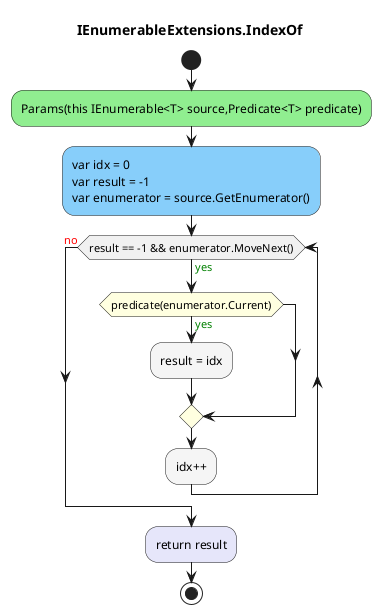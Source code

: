 @startuml IEnumerableExtensions.IndexOf
title IEnumerableExtensions.IndexOf
start
#LightGreen:Params(this IEnumerable<T> source,Predicate<T> predicate);
#LightSkyBlue:var idx = 0\nvar result = -1\nvar enumerator = source.GetEnumerator();
while (result == -1 && enumerator.MoveNext()) is (<color:green>yes)
        #LightYellow:if (predicate(enumerator.Current)) then (<color:green>yes)
                #WhiteSmoke:result = idx;
        endif
        #WhiteSmoke:idx++;
endwhile (<color:red>no)
#Lavender:return result;
stop
@enduml
